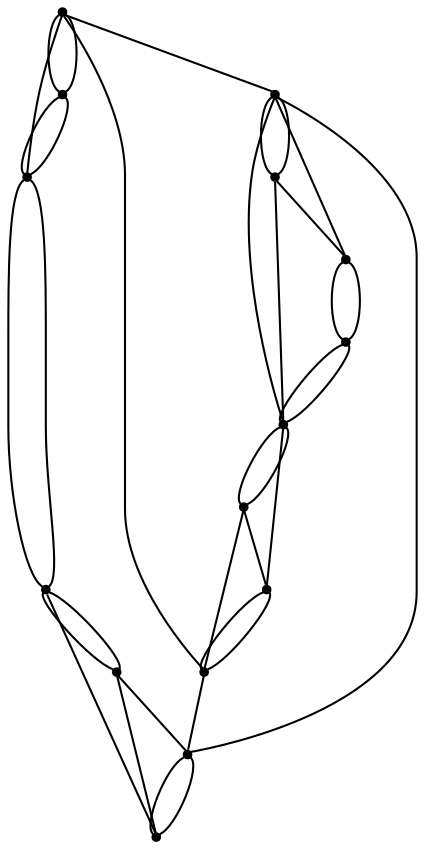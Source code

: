 graph {
  node [shape=point,comment="{\"directed\":false,\"doi\":\"10.1007/3-540-36151-0_16\",\"figure\":\"3 (3)\"}"]

  v0 [pos="1360.9583536783855,1510.633282131619"]
  v1 [pos="1360.9583536783855,1178.133332994249"]
  v2 [pos="1360.9583536783855,1299.0083736843533"]
  v3 [pos="1360.9583536783855,1419.8832872178818"]
  v4 [pos="1360.9583536783855,1087.3833380805122"]
  v5 [pos="1360.9583536783855,1329.2582872178818"]
  v6 [pos="1360.9583536783855,1147.883292304145"]
  v7 [pos="1360.9583536783855,1268.883327907986"]
  v8 [pos="1360.9583536783855,1389.6333736843533"]
  v9 [pos="1360.9583536783855,1480.3833685980903"]
  v10 [pos="1360.9583536783855,1208.3833736843533"]
  v11 [pos="1360.9583536783855,1450.133327907986"]
  v12 [pos="1360.9583536783855,1117.6333787706162"]
  v13 [pos="1360.9583536783855,1238.6332872178818"]
  v14 [pos="1360.9583536783855,1359.508327907986"]

  v0 -- v2 [id="-1",pos="1360.9583536783855,1510.633282131619 1419.337590535482,1510.6541358100044 1466.7916615804038,1463.204133775499 1466.7916615804038,1404.7333441840278 1466.7916615804038,1346.2666236029731 1419.337590535482,1298.8166215684678 1360.9583536783855,1299.0083736843533"]
  v1 -- v12 [id="-2",pos="1360.9583536783855,1178.133332994249 1376.2916564941406,1178.5333675808376 1389.8499806722007,1164.9750434027778 1389.8499806722007,1148.2708655463325 1389.8499806722007,1131.562491522895 1376.2916564941406,1118.0083635118272 1360.9583536783855,1117.6333787706162"]
  v2 -- v13 [id="-4",pos="1360.9583536783855,1299.0083736843533 1376.2916564941406,1300.3541988796658 1389.8499806722007,1286.795874701606 1389.8499806722007,1270.0916968451606 1389.8499806722007,1253.3875189887153 1376.2916564941406,1239.8291948106553 1360.9583536783855,1238.6332872178818"]
  v3 -- v14 [id="-5",pos="1360.9583536783855,1419.8832872178818 1376.2916564941406,1422.175030178494 1389.8499806722007,1408.616706000434 1389.8499806722007,1391.9125281439888 1389.8499806722007,1375.2083502875435 1376.2916564941406,1361.6500261094834 1360.9583536783855,1359.508327907986"]
  v0 -- v11 [id="-6",pos="1360.9583536783855,1510.633282131619 1376.2916564941406,1511.937527126736 1389.8499806722007,1498.3792029486763 1389.8499806722007,1481.675025092231 1389.8499806722007,1464.9708472357856 1376.2916564941406,1451.4125230577256 1360.9583536783855,1450.133327907986"]
  v1 -- v6 [id="-8",pos="1360.9583536783855,1178.133332994249 1370.2500661214194,1176.2249671088325 1377.0291646321616,1169.4457414415147 1377.0291646321616,1161.0916815863716 1377.0291646321616,1152.741690741645 1370.2500661214194,1145.9624650743272 1360.9583536783855,1147.883292304145"]
  v11 -- v3 [id="-17",pos="1360.9583536783855,1450.133327907986 1360.9583536783855,1419.8832872178818 1360.9583536783855,1419.8832872178818 1360.9583536783855,1419.8832872178818"]
  v3 -- v8 [id="-18",pos="1360.9583536783855,1419.8832872178818 1360.9583536783855,1389.6333736843533 1360.9583536783855,1389.6333736843533 1360.9583536783855,1389.6333736843533"]
  v8 -- v14 [id="-19",pos="1360.9583536783855,1389.6333736843533 1360.9583536783855,1359.508327907986 1360.9583536783855,1359.508327907986 1360.9583536783855,1359.508327907986"]
  v14 -- v5 [id="-20",pos="1360.9583536783855,1359.508327907986 1360.9583536783855,1329.2582872178818 1360.9583536783855,1329.2582872178818 1360.9583536783855,1329.2582872178818"]
  v5 -- v2 [id="-21",pos="1360.9583536783855,1329.2582872178818 1360.9583536783855,1299.0083736843533 1360.9583536783855,1299.0083736843533 1360.9583536783855,1299.0083736843533"]
  v2 -- v7 [id="-22",pos="1360.9583536783855,1299.0083736843533 1360.9583536783855,1268.883327907986 1360.9583536783855,1268.883327907986 1360.9583536783855,1268.883327907986"]
  v7 -- v13 [id="-23",pos="1360.9583536783855,1268.883327907986 1360.9583536783855,1238.6332872178818 1360.9583536783855,1238.6332872178818 1360.9583536783855,1238.6332872178818"]
  v13 -- v10 [id="-24",pos="1360.9583536783855,1238.6332872178818 1360.9583536783855,1208.3833736843533 1360.9583536783855,1208.3833736843533 1360.9583536783855,1208.3833736843533"]
  v10 -- v1 [id="-25",pos="1360.9583536783855,1208.3833736843533 1360.9583536783855,1178.133332994249 1360.9583536783855,1178.133332994249 1360.9583536783855,1178.133332994249"]
  v1 -- v6 [id="-26",pos="1360.9583536783855,1178.133332994249 1360.9583536783855,1147.883292304145 1360.9583536783855,1147.883292304145 1360.9583536783855,1147.883292304145"]
  v6 -- v12 [id="-27",pos="1360.9583536783855,1147.883292304145 1360.9583536783855,1117.6333787706162 1360.9583536783855,1117.6333787706162 1360.9583536783855,1117.6333787706162"]
  v12 -- v4 [id="-28",pos="1360.9583536783855,1117.6333787706162 1360.9583536783855,1087.3833380805122 1360.9583536783855,1087.3833380805122 1360.9583536783855,1087.3833380805122"]
  v0 -- v9 [id="-35",pos="1360.9583536783855,1510.633282131619 1360.9583536783855,1480.3833685980903 1360.9583536783855,1480.3833685980903 1360.9583536783855,1480.3833685980903"]
  v2 -- v1 [id="-41",pos="1360.9583536783855,1299.0083736843533 1327.2041320800781,1298.558366563585 1300.0874837239585,1271.4417182074653 1300.0874837239585,1238.0333624945747 1300.0874837239585,1204.620810614692 1327.2041320800781,1177.5083584255642 1360.9583536783855,1178.133332994249"]
  v6 -- v4 [id="-42",pos="1360.9583536783855,1147.883292304145 1345.7041422526042,1146.4750332302517 1332.1458180745444,1132.916709052192 1332.1458180745444,1116.2125311957466 1332.1458180745444,1099.5083533393013 1345.7041422526042,1085.9500291612412 1360.9583536783855,1087.3833380805122"]
  v11 -- v3 [id="-43",pos="1360.9583536783855,1450.133327907986 1351.7500559488933,1451.9249640570747 1344.9708302815757,1445.1457383897568 1344.9708302815757,1436.7916785346138 1344.9708302815757,1428.4416876898872 1351.7500559488933,1421.6624620225693 1360.9583536783855,1419.8832872178818"]
  v13 -- v10 [id="-44",pos="1360.9583536783855,1238.6332872178818 1351.7500559488933,1240.3416358100044 1344.9708302815757,1233.5624101426865 1344.9708302815757,1225.2083502875435 1344.9708302815757,1216.858359442817 1351.7500559488933,1210.079133775499 1360.9583536783855,1208.3833736843533"]
  v12 -- v4 [id="-45",pos="1360.9583536783855,1117.6333787706162 1351.7500559488933,1118.5208045111763 1344.9708302815757,1111.7415788438584 1344.9708302815757,1103.3875189887153 1344.9708302815757,1095.0375281439888 1351.7500559488933,1088.258302476671 1360.9583536783855,1087.3833380805122"]
  v7 -- v1 [id="-46",pos="1360.9583536783855,1268.883327907986 1333.2500457763672,1270.6041378445095 1312.9124959309897,1250.2665879991318 1312.9124959309897,1225.2083502875435 1312.9124959309897,1200.1499854193794 1333.2500457763672,1179.816631740994 1360.9583536783855,1178.133332994249"]
  v9 -- v11 [id="-47",pos="1360.9583536783855,1480.3833685980903 1360.9583536783855,1450.133327907986 1360.9583536783855,1450.133327907986 1360.9583536783855,1450.133327907986"]
  v10 -- v1 [id="-50",pos="1360.9583536783855,1208.3833736843533 1351.7500559488933,1208.2833014594185 1344.9708302815757,1201.5040757921006 1344.9708302815757,1193.1500159369575 1344.9708302815757,1184.800025092231 1351.7500559488933,1178.020799424913 1360.9583536783855,1178.133332994249"]
  v4 -- v0 [id="-51",pos="1360.9583536783855,1087.3833380805122 1241.1125183105469,1083.8958146837022 1146.2083180745444,1178.8000149197048 1146.2083180745444,1295.737525092231 1146.2083180745444,1412.6750352647568 1241.1125183105469,1507.579108344184 1360.9583536783855,1510.633282131619"]
  v9 -- v11 [id="-52",pos="1360.9583536783855,1480.3833685980903 1351.7500559488933,1477.570792304145 1344.9708302815757,1470.7915666368272 1344.9708302815757,1462.4415757921006 1344.9708302815757,1454.0875159369575 1351.7500559488933,1447.3082902696397 1360.9583536783855,1450.133327907986"]
  v4 -- v5 [id="-53",pos="1360.9583536783855,1087.3833380805122 1358.1499735514324,1084.6082729763455 1354.616673787435,1084.4541592068142 1351.0833740234375,1084.4541592068142 1284.0042114257812,1084.4541592068142 1229.5625050862632,1138.8957383897568 1229.5625050862632,1205.974900987413 1229.5625050862632,1273.0540635850693 1284.0042114257812,1327.4957699245876 1351.0833740234375,1327.4957699245876 1354.616673787435,1327.4957699245876 1358.1499735514324,1327.3416561550564 1360.9583536783855,1329.2582872178818"]
  v5 -- v14 [id="-54",pos="1360.9583536783855,1329.2582872178818 1351.7500559488933,1331.8999650743272 1344.9708302815757,1338.679190741645 1344.9708302815757,1347.0291815863716 1344.9708302815757,1355.3832414415147 1351.7500559488933,1362.1624671088325 1360.9583536783855,1359.508327907986"]
  v0 -- v9 [id="-55",pos="1360.9583536783855,1510.633282131619 1370.2500661214194,1509.629126654731 1377.0291646321616,1502.849900987413 1377.0291646321616,1494.4999101426865 1377.0291646321616,1486.1458502875435 1370.2500661214194,1479.3666246202256 1360.9583536783855,1480.3833685980903"]
  v3 -- v8 [id="-56",pos="1360.9583536783855,1419.8832872178818 1370.2500661214194,1419.8666297064888 1377.0291646321616,1413.087404039171 1377.0291646321616,1404.7333441840278 1377.0291646321616,1396.3833533393013 1370.2500661214194,1389.6041276719834 1360.9583536783855,1389.6333736843533"]
  v8 -- v5 [id="-57",pos="1360.9583536783855,1389.6333736843533 1345.7041422526042,1390.116695827908 1332.1458180745444,1376.5583716498481 1332.1458180745444,1359.8541937934028 1332.1458180745444,1343.1500159369575 1345.7041422526042,1329.5916917588975 1360.9583536783855,1329.2582872178818"]
  v2 -- v7 [id="-58",pos="1360.9583536783855,1299.0083736843533 1370.2500661214194,1298.0457984076606 1377.0291646321616,1291.2665727403428 1377.0291646321616,1282.9125128851997 1377.0291646321616,1274.5625220404731 1370.2500661214194,1267.7832963731553 1360.9583536783855,1268.883327907986"]
}